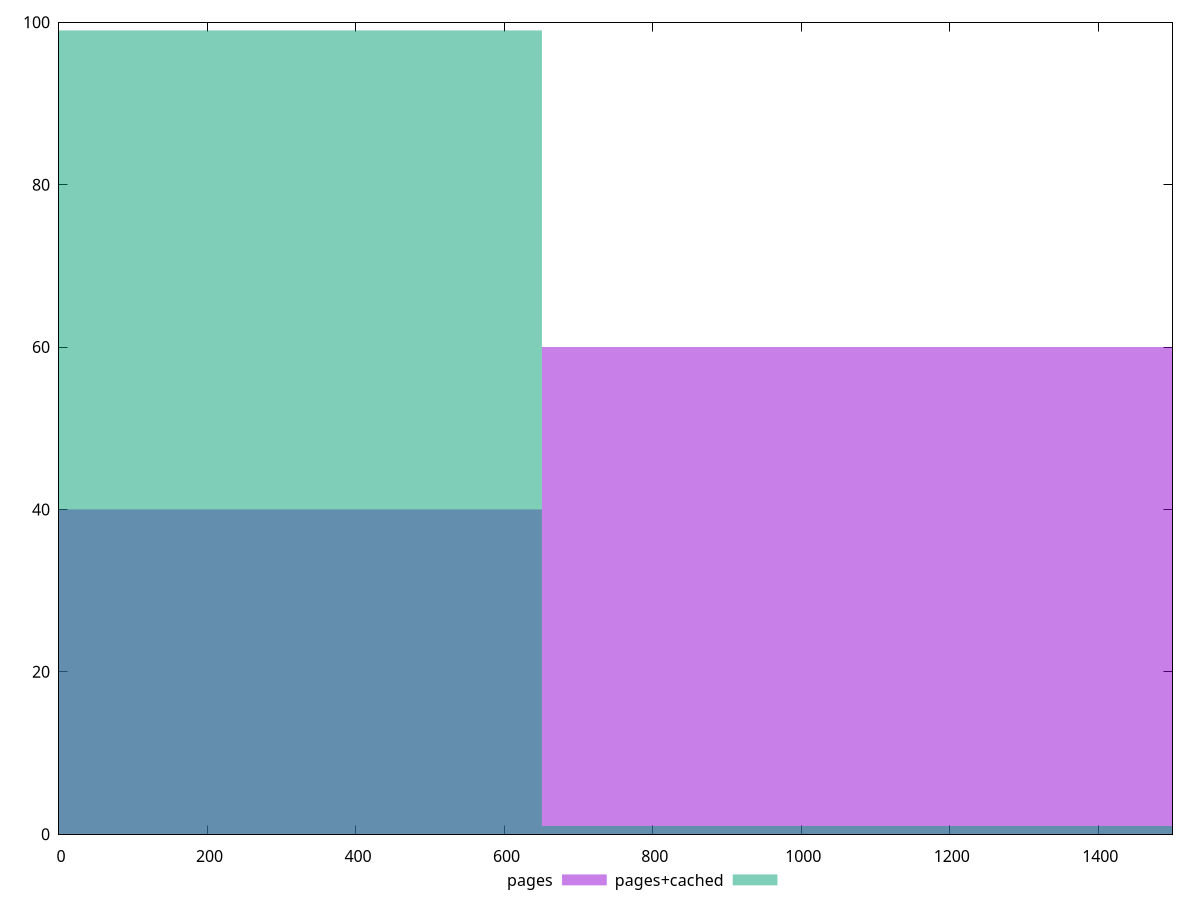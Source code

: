 reset

$pages <<EOF
1301.0672285460225 60
0 40
EOF

$pagesCached <<EOF
1301.0672285460225 1
0 99
EOF

set key outside below
set boxwidth 1301.0672285460225
set xrange [0:1500]
set yrange [0:100]
set trange [0:100]
set style fill transparent solid 0.5 noborder
set terminal svg size 640, 500 enhanced background rgb 'white'
set output "report_00025_2021-02-22T21:38:55.199Z/offscreen-images/comparison/histogram/0_vs_1.svg"

plot $pages title "pages" with boxes, \
     $pagesCached title "pages+cached" with boxes

reset
